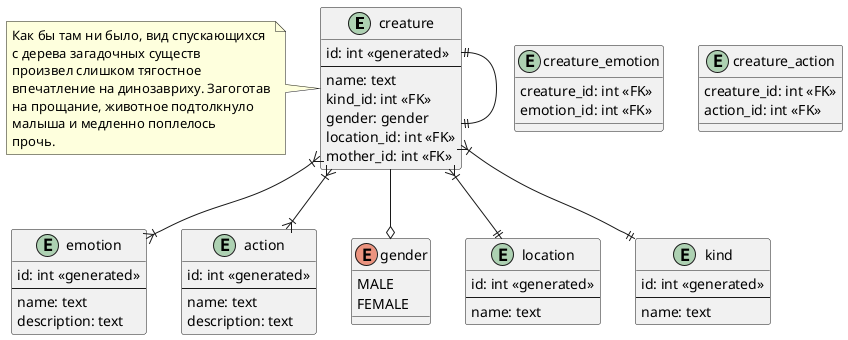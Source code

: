 @startuml Lab 1 Entity-Relation MachineBorderColor

entity creature {
    id: int <<generated>>
    --
    name: text
    kind_id: int <<FK>>
    gender: gender
    location_id: int <<FK>>
    mother_id: int <<FK>>
}

entity emotion {
    id: int <<generated>>
    --
    name: text
    description: text
}

entity action {
    id: int <<generated>>
    --
    name: text
    description: text
}

enum gender {
    MALE
    FEMALE
}

entity location {
    id: int <<generated>>
    --
    name: text
}

entity kind {
    id: int <<generated>>
    --
    name: text
}

creature }|--||kind
creature --o gender
creature }|--||location
creature }|--|{ emotion
creature }|--|{ action
creature ||--|| creature

entity creature_emotion {
    creature_id: int <<FK>>
    emotion_id: int <<FK>>
}

entity creature_action {
    creature_id: int <<FK>>
    action_id: int <<FK>>
}

note left of creature
  Как бы там ни было, вид спускающихся 
  с дерева загадочных существ
  произвел слишком тягостное 
  впечатление на динозавриху. Загоготав
  на прощание, животное подтолкнуло 
  малыша и медленно поплелось
  прочь. 
end note

@enduml